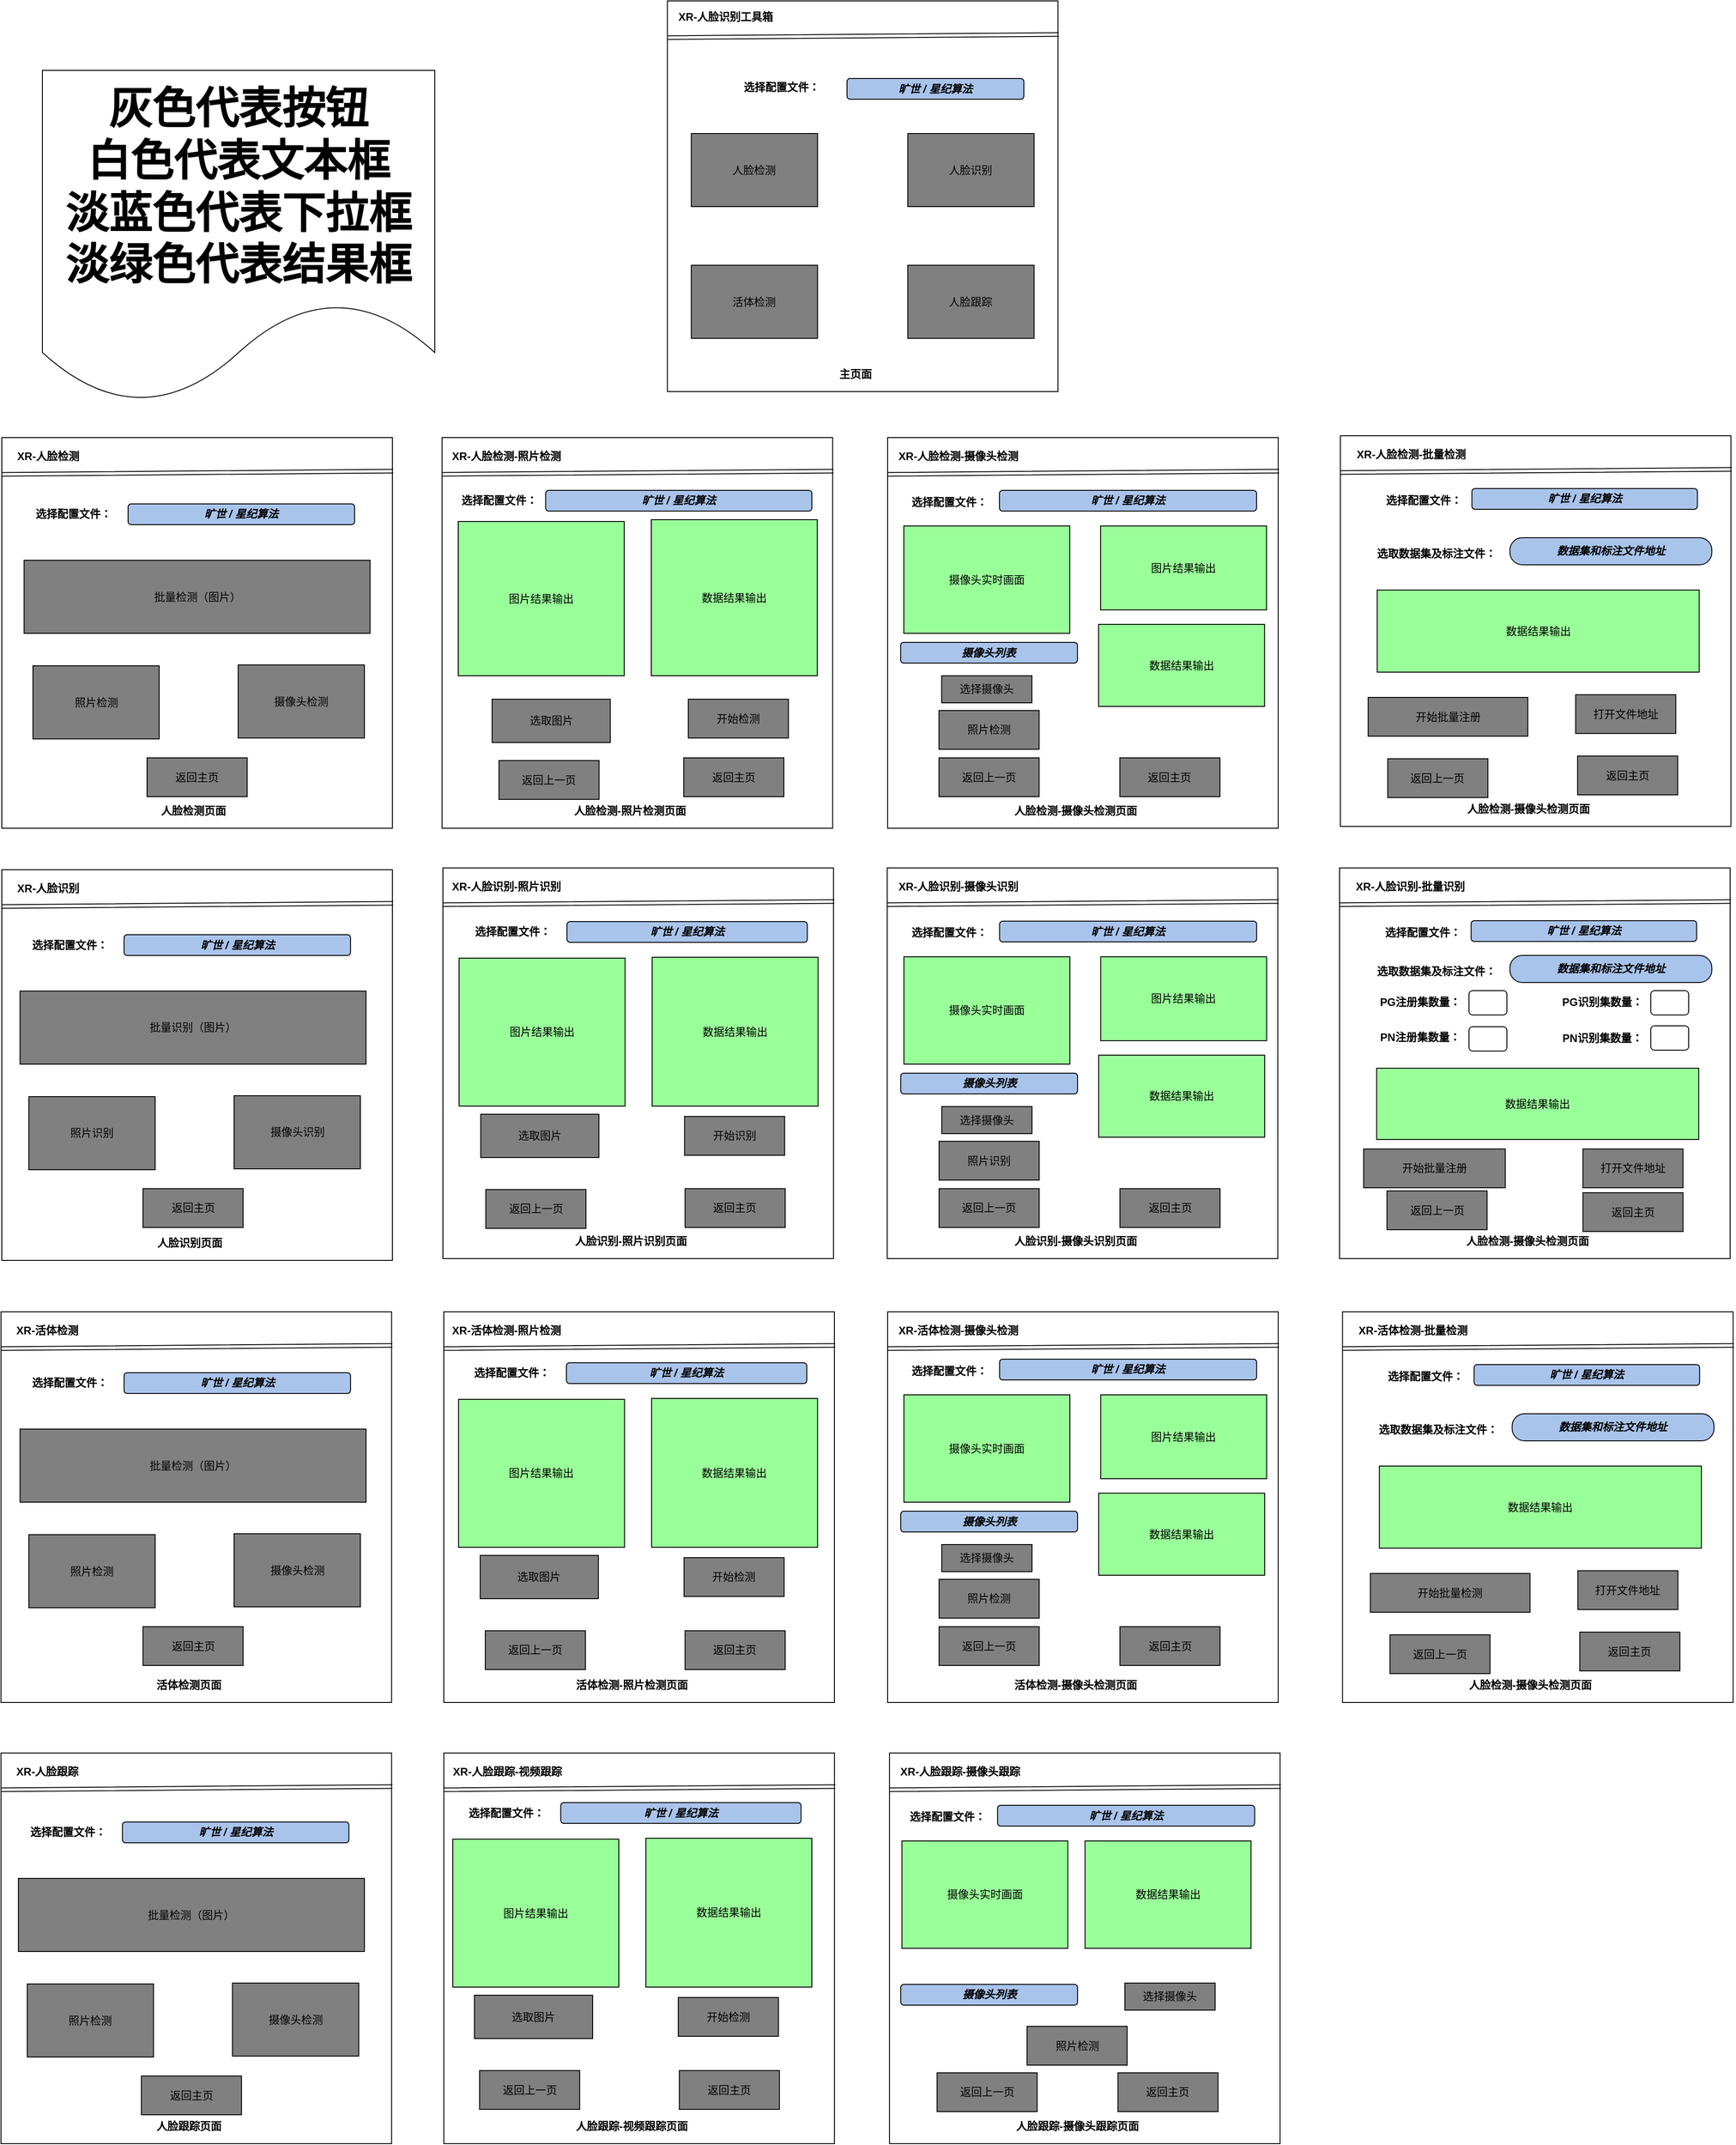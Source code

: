 <mxfile version="20.2.7" type="github">
  <diagram id="C5RBs43oDa-KdzZeNtuy" name="Page-1">
    <mxGraphModel dx="1890" dy="-941" grid="0" gridSize="10" guides="1" tooltips="1" connect="1" arrows="1" fold="1" page="1" pageScale="1" pageWidth="1169" pageHeight="1654" math="0" shadow="0">
      <root>
        <mxCell id="WIyWlLk6GJQsqaUBKTNV-0" />
        <mxCell id="WIyWlLk6GJQsqaUBKTNV-1" parent="WIyWlLk6GJQsqaUBKTNV-0" />
        <mxCell id="2s0qxEssO6G0uXbcbGAq-0" value="" style="whiteSpace=wrap;html=1;aspect=fixed;" parent="WIyWlLk6GJQsqaUBKTNV-1" vertex="1">
          <mxGeometry x="964.84" y="1701" width="433" height="433" as="geometry" />
        </mxCell>
        <mxCell id="2s0qxEssO6G0uXbcbGAq-1" value="&lt;b&gt;XR-人脸识别工具箱&lt;/b&gt;" style="text;html=1;align=center;verticalAlign=middle;resizable=0;points=[];autosize=1;strokeColor=none;fillColor=none;" parent="WIyWlLk6GJQsqaUBKTNV-1" vertex="1">
          <mxGeometry x="967.84" y="1706" width="123" height="26" as="geometry" />
        </mxCell>
        <mxCell id="2s0qxEssO6G0uXbcbGAq-2" value="人脸检测" style="rounded=0;whiteSpace=wrap;html=1;fillColor=#808080;" parent="WIyWlLk6GJQsqaUBKTNV-1" vertex="1">
          <mxGeometry x="991.34" y="1848" width="140" height="81" as="geometry" />
        </mxCell>
        <mxCell id="2s0qxEssO6G0uXbcbGAq-5" value="人脸识别" style="rounded=0;whiteSpace=wrap;html=1;fillColor=#808080;" parent="WIyWlLk6GJQsqaUBKTNV-1" vertex="1">
          <mxGeometry x="1231.34" y="1848" width="140" height="81" as="geometry" />
        </mxCell>
        <mxCell id="2s0qxEssO6G0uXbcbGAq-6" value="活体检测" style="rounded=0;whiteSpace=wrap;html=1;fillColor=#808080;" parent="WIyWlLk6GJQsqaUBKTNV-1" vertex="1">
          <mxGeometry x="991.34" y="1994" width="140" height="81" as="geometry" />
        </mxCell>
        <mxCell id="2s0qxEssO6G0uXbcbGAq-7" value="人脸跟踪" style="rounded=0;whiteSpace=wrap;html=1;fillColor=#808080;" parent="WIyWlLk6GJQsqaUBKTNV-1" vertex="1">
          <mxGeometry x="1231.34" y="1994" width="140" height="81" as="geometry" />
        </mxCell>
        <mxCell id="2s0qxEssO6G0uXbcbGAq-9" value="" style="shape=link;html=1;rounded=0;exitX=0.001;exitY=0.094;exitDx=0;exitDy=0;exitPerimeter=0;entryX=1.002;entryY=0.086;entryDx=0;entryDy=0;entryPerimeter=0;" parent="WIyWlLk6GJQsqaUBKTNV-1" source="2s0qxEssO6G0uXbcbGAq-0" target="2s0qxEssO6G0uXbcbGAq-0" edge="1">
          <mxGeometry width="100" relative="1" as="geometry">
            <mxPoint x="1035.84" y="1742" as="sourcePoint" />
            <mxPoint x="1135.84" y="1742" as="targetPoint" />
          </mxGeometry>
        </mxCell>
        <mxCell id="2s0qxEssO6G0uXbcbGAq-10" value="&lt;b&gt;主页面&lt;/b&gt;" style="text;html=1;align=center;verticalAlign=middle;resizable=0;points=[];autosize=1;strokeColor=none;fillColor=none;" parent="WIyWlLk6GJQsqaUBKTNV-1" vertex="1">
          <mxGeometry x="1145.84" y="2102" width="54" height="26" as="geometry" />
        </mxCell>
        <mxCell id="2s0qxEssO6G0uXbcbGAq-11" value="" style="whiteSpace=wrap;html=1;aspect=fixed;" parent="WIyWlLk6GJQsqaUBKTNV-1" vertex="1">
          <mxGeometry x="227.0" y="2185" width="433" height="433" as="geometry" />
        </mxCell>
        <mxCell id="2s0qxEssO6G0uXbcbGAq-12" value="&lt;b&gt;XR-人脸检测&lt;/b&gt;" style="text;html=1;align=center;verticalAlign=middle;resizable=0;points=[];autosize=1;strokeColor=none;fillColor=none;" parent="WIyWlLk6GJQsqaUBKTNV-1" vertex="1">
          <mxGeometry x="234.0" y="2193" width="87" height="26" as="geometry" />
        </mxCell>
        <mxCell id="2s0qxEssO6G0uXbcbGAq-14" value="批量检测（图片）" style="rounded=0;whiteSpace=wrap;html=1;shadow=0;fillColor=#808080;" parent="WIyWlLk6GJQsqaUBKTNV-1" vertex="1">
          <mxGeometry x="251.7" y="2321" width="383.59" height="81" as="geometry" />
        </mxCell>
        <mxCell id="2s0qxEssO6G0uXbcbGAq-15" value="照片检测" style="rounded=0;whiteSpace=wrap;html=1;fillColor=#808080;" parent="WIyWlLk6GJQsqaUBKTNV-1" vertex="1">
          <mxGeometry x="261.5" y="2438" width="140" height="81" as="geometry" />
        </mxCell>
        <mxCell id="2s0qxEssO6G0uXbcbGAq-16" value="摄像头检测" style="rounded=0;whiteSpace=wrap;html=1;fillColor=#808080;" parent="WIyWlLk6GJQsqaUBKTNV-1" vertex="1">
          <mxGeometry x="489" y="2437" width="140" height="81" as="geometry" />
        </mxCell>
        <mxCell id="2s0qxEssO6G0uXbcbGAq-17" value="" style="shape=link;html=1;rounded=0;exitX=0.001;exitY=0.094;exitDx=0;exitDy=0;exitPerimeter=0;entryX=1.002;entryY=0.086;entryDx=0;entryDy=0;entryPerimeter=0;" parent="WIyWlLk6GJQsqaUBKTNV-1" source="2s0qxEssO6G0uXbcbGAq-11" target="2s0qxEssO6G0uXbcbGAq-11" edge="1">
          <mxGeometry width="100" relative="1" as="geometry">
            <mxPoint x="298" y="2226" as="sourcePoint" />
            <mxPoint x="398" y="2226" as="targetPoint" />
          </mxGeometry>
        </mxCell>
        <mxCell id="2s0qxEssO6G0uXbcbGAq-18" value="&lt;b&gt;人脸检测页面&lt;/b&gt;" style="text;html=1;align=center;verticalAlign=middle;resizable=0;points=[];autosize=1;strokeColor=none;fillColor=none;" parent="WIyWlLk6GJQsqaUBKTNV-1" vertex="1">
          <mxGeometry x="394" y="2586" width="90" height="26" as="geometry" />
        </mxCell>
        <mxCell id="2s0qxEssO6G0uXbcbGAq-20" value="" style="whiteSpace=wrap;html=1;aspect=fixed;" parent="WIyWlLk6GJQsqaUBKTNV-1" vertex="1">
          <mxGeometry x="715.07" y="2185" width="433" height="433" as="geometry" />
        </mxCell>
        <mxCell id="2s0qxEssO6G0uXbcbGAq-21" value="&lt;b&gt;XR-人脸检测-照片检测&lt;/b&gt;" style="text;html=1;align=center;verticalAlign=middle;resizable=0;points=[];autosize=1;strokeColor=none;fillColor=none;" parent="WIyWlLk6GJQsqaUBKTNV-1" vertex="1">
          <mxGeometry x="716" y="2193" width="139" height="26" as="geometry" />
        </mxCell>
        <mxCell id="2s0qxEssO6G0uXbcbGAq-22" value="选取图片" style="rounded=0;whiteSpace=wrap;html=1;fillColor=#808080;" parent="WIyWlLk6GJQsqaUBKTNV-1" vertex="1">
          <mxGeometry x="770.54" y="2475" width="131" height="48" as="geometry" />
        </mxCell>
        <mxCell id="2s0qxEssO6G0uXbcbGAq-24" value="开始检测" style="rounded=0;whiteSpace=wrap;html=1;fillColor=#808080;" parent="WIyWlLk6GJQsqaUBKTNV-1" vertex="1">
          <mxGeometry x="988.07" y="2475" width="111" height="43" as="geometry" />
        </mxCell>
        <mxCell id="2s0qxEssO6G0uXbcbGAq-26" value="" style="shape=link;html=1;rounded=0;exitX=0.001;exitY=0.094;exitDx=0;exitDy=0;exitPerimeter=0;entryX=1.002;entryY=0.086;entryDx=0;entryDy=0;entryPerimeter=0;" parent="WIyWlLk6GJQsqaUBKTNV-1" source="2s0qxEssO6G0uXbcbGAq-20" target="2s0qxEssO6G0uXbcbGAq-20" edge="1">
          <mxGeometry width="100" relative="1" as="geometry">
            <mxPoint x="786.07" y="2226" as="sourcePoint" />
            <mxPoint x="886.07" y="2226" as="targetPoint" />
          </mxGeometry>
        </mxCell>
        <mxCell id="2s0qxEssO6G0uXbcbGAq-27" value="&lt;b&gt;人脸检测-照片检测页面&lt;/b&gt;" style="text;html=1;align=center;verticalAlign=middle;resizable=0;points=[];autosize=1;strokeColor=none;fillColor=none;" parent="WIyWlLk6GJQsqaUBKTNV-1" vertex="1">
          <mxGeometry x="852.07" y="2586" width="142" height="26" as="geometry" />
        </mxCell>
        <mxCell id="2s0qxEssO6G0uXbcbGAq-28" value="图片结果输出" style="rounded=0;whiteSpace=wrap;html=1;fillColor=#99FF99;" parent="WIyWlLk6GJQsqaUBKTNV-1" vertex="1">
          <mxGeometry x="733" y="2278" width="184" height="171" as="geometry" />
        </mxCell>
        <mxCell id="2s0qxEssO6G0uXbcbGAq-29" value="数据结果输出" style="rounded=0;whiteSpace=wrap;html=1;fillColor=#99FF99;" parent="WIyWlLk6GJQsqaUBKTNV-1" vertex="1">
          <mxGeometry x="947.0" y="2276" width="184" height="173" as="geometry" />
        </mxCell>
        <mxCell id="2s0qxEssO6G0uXbcbGAq-30" value="" style="whiteSpace=wrap;html=1;aspect=fixed;" parent="WIyWlLk6GJQsqaUBKTNV-1" vertex="1">
          <mxGeometry x="1209" y="2185" width="433" height="433" as="geometry" />
        </mxCell>
        <mxCell id="2s0qxEssO6G0uXbcbGAq-31" value="&lt;b&gt;XR-人脸检测-摄像头检测&lt;/b&gt;" style="text;html=1;align=center;verticalAlign=middle;resizable=0;points=[];autosize=1;strokeColor=none;fillColor=none;" parent="WIyWlLk6GJQsqaUBKTNV-1" vertex="1">
          <mxGeometry x="1211.5" y="2193" width="151" height="26" as="geometry" />
        </mxCell>
        <mxCell id="2s0qxEssO6G0uXbcbGAq-32" value="选择摄像头" style="rounded=0;whiteSpace=wrap;html=1;fillColor=#808080;" parent="WIyWlLk6GJQsqaUBKTNV-1" vertex="1">
          <mxGeometry x="1268.89" y="2449" width="100.07" height="30" as="geometry" />
        </mxCell>
        <mxCell id="2s0qxEssO6G0uXbcbGAq-33" value="照片检测" style="rounded=0;whiteSpace=wrap;html=1;fillColor=#808080;" parent="WIyWlLk6GJQsqaUBKTNV-1" vertex="1">
          <mxGeometry x="1265.93" y="2487.5" width="111" height="43" as="geometry" />
        </mxCell>
        <mxCell id="2s0qxEssO6G0uXbcbGAq-34" value="" style="shape=link;html=1;rounded=0;exitX=0.001;exitY=0.094;exitDx=0;exitDy=0;exitPerimeter=0;entryX=1.002;entryY=0.086;entryDx=0;entryDy=0;entryPerimeter=0;" parent="WIyWlLk6GJQsqaUBKTNV-1" source="2s0qxEssO6G0uXbcbGAq-30" target="2s0qxEssO6G0uXbcbGAq-30" edge="1">
          <mxGeometry width="100" relative="1" as="geometry">
            <mxPoint x="1280" y="2226" as="sourcePoint" />
            <mxPoint x="1380" y="2226" as="targetPoint" />
          </mxGeometry>
        </mxCell>
        <mxCell id="2s0qxEssO6G0uXbcbGAq-35" value="&lt;b&gt;人脸检测-摄像头检测页面&lt;/b&gt;" style="text;html=1;align=center;verticalAlign=middle;resizable=0;points=[];autosize=1;strokeColor=none;fillColor=none;" parent="WIyWlLk6GJQsqaUBKTNV-1" vertex="1">
          <mxGeometry x="1340" y="2586" width="154" height="26" as="geometry" />
        </mxCell>
        <mxCell id="2s0qxEssO6G0uXbcbGAq-36" value="摄像头实时画面" style="rounded=0;whiteSpace=wrap;html=1;fillColor=#99FF99;" parent="WIyWlLk6GJQsqaUBKTNV-1" vertex="1">
          <mxGeometry x="1226.93" y="2283" width="184" height="119" as="geometry" />
        </mxCell>
        <mxCell id="2s0qxEssO6G0uXbcbGAq-37" value="数据结果输出" style="rounded=0;whiteSpace=wrap;html=1;fillColor=#99FF99;" parent="WIyWlLk6GJQsqaUBKTNV-1" vertex="1">
          <mxGeometry x="1442.86" y="2392" width="184" height="91" as="geometry" />
        </mxCell>
        <mxCell id="2s0qxEssO6G0uXbcbGAq-38" value="图片结果输出" style="rounded=0;whiteSpace=wrap;html=1;fillColor=#99FF99;" parent="WIyWlLk6GJQsqaUBKTNV-1" vertex="1">
          <mxGeometry x="1445.09" y="2283" width="184" height="93" as="geometry" />
        </mxCell>
        <mxCell id="2s0qxEssO6G0uXbcbGAq-39" value="" style="whiteSpace=wrap;html=1;aspect=fixed;" parent="WIyWlLk6GJQsqaUBKTNV-1" vertex="1">
          <mxGeometry x="227" y="2664" width="433" height="433" as="geometry" />
        </mxCell>
        <mxCell id="2s0qxEssO6G0uXbcbGAq-40" value="&lt;b&gt;XR-人脸识别&lt;/b&gt;" style="text;html=1;align=center;verticalAlign=middle;resizable=0;points=[];autosize=1;strokeColor=none;fillColor=none;" parent="WIyWlLk6GJQsqaUBKTNV-1" vertex="1">
          <mxGeometry x="234" y="2672" width="87" height="26" as="geometry" />
        </mxCell>
        <mxCell id="2s0qxEssO6G0uXbcbGAq-45" value="" style="shape=link;html=1;rounded=0;exitX=0.001;exitY=0.094;exitDx=0;exitDy=0;exitPerimeter=0;entryX=1.002;entryY=0.086;entryDx=0;entryDy=0;entryPerimeter=0;" parent="WIyWlLk6GJQsqaUBKTNV-1" source="2s0qxEssO6G0uXbcbGAq-39" target="2s0qxEssO6G0uXbcbGAq-39" edge="1">
          <mxGeometry width="100" relative="1" as="geometry">
            <mxPoint x="298.0" y="2705" as="sourcePoint" />
            <mxPoint x="398.0" y="2705" as="targetPoint" />
          </mxGeometry>
        </mxCell>
        <mxCell id="2s0qxEssO6G0uXbcbGAq-46" value="&lt;b&gt;人脸识别页面&lt;/b&gt;" style="text;html=1;align=center;verticalAlign=middle;resizable=0;points=[];autosize=1;strokeColor=none;fillColor=none;" parent="WIyWlLk6GJQsqaUBKTNV-1" vertex="1">
          <mxGeometry x="390.0" y="3065" width="90" height="26" as="geometry" />
        </mxCell>
        <mxCell id="2s0qxEssO6G0uXbcbGAq-55" value="" style="whiteSpace=wrap;html=1;aspect=fixed;" parent="WIyWlLk6GJQsqaUBKTNV-1" vertex="1">
          <mxGeometry x="1208.57" y="2662" width="433" height="433" as="geometry" />
        </mxCell>
        <mxCell id="2s0qxEssO6G0uXbcbGAq-56" value="&lt;b&gt;XR-人脸识别-摄像头识别&lt;/b&gt;" style="text;html=1;align=center;verticalAlign=middle;resizable=0;points=[];autosize=1;strokeColor=none;fillColor=none;" parent="WIyWlLk6GJQsqaUBKTNV-1" vertex="1">
          <mxGeometry x="1211.07" y="2670" width="151" height="26" as="geometry" />
        </mxCell>
        <mxCell id="2s0qxEssO6G0uXbcbGAq-59" value="" style="shape=link;html=1;rounded=0;exitX=0.001;exitY=0.094;exitDx=0;exitDy=0;exitPerimeter=0;entryX=1.002;entryY=0.086;entryDx=0;entryDy=0;entryPerimeter=0;" parent="WIyWlLk6GJQsqaUBKTNV-1" source="2s0qxEssO6G0uXbcbGAq-55" target="2s0qxEssO6G0uXbcbGAq-55" edge="1">
          <mxGeometry width="100" relative="1" as="geometry">
            <mxPoint x="1279.57" y="2703" as="sourcePoint" />
            <mxPoint x="1379.57" y="2703" as="targetPoint" />
          </mxGeometry>
        </mxCell>
        <mxCell id="2s0qxEssO6G0uXbcbGAq-60" value="&lt;b&gt;人脸识别-摄像头识别页面&lt;/b&gt;" style="text;html=1;align=center;verticalAlign=middle;resizable=0;points=[];autosize=1;strokeColor=none;fillColor=none;" parent="WIyWlLk6GJQsqaUBKTNV-1" vertex="1">
          <mxGeometry x="1339.57" y="3063" width="154" height="26" as="geometry" />
        </mxCell>
        <mxCell id="2s0qxEssO6G0uXbcbGAq-82" value="" style="whiteSpace=wrap;html=1;aspect=fixed;" parent="WIyWlLk6GJQsqaUBKTNV-1" vertex="1">
          <mxGeometry x="716" y="2662" width="433" height="433" as="geometry" />
        </mxCell>
        <mxCell id="2s0qxEssO6G0uXbcbGAq-83" value="&lt;b&gt;XR-人脸识别-照片识别&lt;/b&gt;" style="text;html=1;align=center;verticalAlign=middle;resizable=0;points=[];autosize=1;strokeColor=none;fillColor=none;" parent="WIyWlLk6GJQsqaUBKTNV-1" vertex="1">
          <mxGeometry x="716.93" y="2670" width="139" height="26" as="geometry" />
        </mxCell>
        <mxCell id="2s0qxEssO6G0uXbcbGAq-84" value="选取图片" style="rounded=0;whiteSpace=wrap;html=1;fillColor=#808080;" parent="WIyWlLk6GJQsqaUBKTNV-1" vertex="1">
          <mxGeometry x="757.93" y="2935" width="131" height="48" as="geometry" />
        </mxCell>
        <mxCell id="2s0qxEssO6G0uXbcbGAq-85" value="开始识别" style="rounded=0;whiteSpace=wrap;html=1;fillColor=#808080;" parent="WIyWlLk6GJQsqaUBKTNV-1" vertex="1">
          <mxGeometry x="983.86" y="2937.5" width="111" height="43" as="geometry" />
        </mxCell>
        <mxCell id="2s0qxEssO6G0uXbcbGAq-86" value="" style="shape=link;html=1;rounded=0;exitX=0.001;exitY=0.094;exitDx=0;exitDy=0;exitPerimeter=0;entryX=1.002;entryY=0.086;entryDx=0;entryDy=0;entryPerimeter=0;" parent="WIyWlLk6GJQsqaUBKTNV-1" source="2s0qxEssO6G0uXbcbGAq-82" target="2s0qxEssO6G0uXbcbGAq-82" edge="1">
          <mxGeometry width="100" relative="1" as="geometry">
            <mxPoint x="787" y="2703" as="sourcePoint" />
            <mxPoint x="887" y="2703" as="targetPoint" />
          </mxGeometry>
        </mxCell>
        <mxCell id="2s0qxEssO6G0uXbcbGAq-87" value="&lt;b&gt;人脸识别-照片识别页面&lt;/b&gt;" style="text;html=1;align=center;verticalAlign=middle;resizable=0;points=[];autosize=1;strokeColor=none;fillColor=none;" parent="WIyWlLk6GJQsqaUBKTNV-1" vertex="1">
          <mxGeometry x="853" y="3063" width="142" height="26" as="geometry" />
        </mxCell>
        <mxCell id="2s0qxEssO6G0uXbcbGAq-88" value="图片结果输出" style="rounded=0;whiteSpace=wrap;html=1;fillColor=#99FF99;" parent="WIyWlLk6GJQsqaUBKTNV-1" vertex="1">
          <mxGeometry x="733.93" y="2762" width="184" height="164" as="geometry" />
        </mxCell>
        <mxCell id="2s0qxEssO6G0uXbcbGAq-89" value="数据结果输出" style="rounded=0;whiteSpace=wrap;html=1;fillColor=#99FF99;" parent="WIyWlLk6GJQsqaUBKTNV-1" vertex="1">
          <mxGeometry x="947.93" y="2761" width="184" height="165" as="geometry" />
        </mxCell>
        <mxCell id="2s0qxEssO6G0uXbcbGAq-101" value="返回主页" style="rounded=0;whiteSpace=wrap;html=1;fillColor=#808080;" parent="WIyWlLk6GJQsqaUBKTNV-1" vertex="1">
          <mxGeometry x="388" y="2540" width="111" height="43" as="geometry" />
        </mxCell>
        <mxCell id="2s0qxEssO6G0uXbcbGAq-102" value="返回主页" style="rounded=0;whiteSpace=wrap;html=1;fillColor=#808080;" parent="WIyWlLk6GJQsqaUBKTNV-1" vertex="1">
          <mxGeometry x="983.0" y="2540" width="111" height="43" as="geometry" />
        </mxCell>
        <mxCell id="2s0qxEssO6G0uXbcbGAq-103" value="返回上一页" style="rounded=0;whiteSpace=wrap;html=1;fillColor=#808080;" parent="WIyWlLk6GJQsqaUBKTNV-1" vertex="1">
          <mxGeometry x="778.14" y="2543" width="111" height="43" as="geometry" />
        </mxCell>
        <mxCell id="2s0qxEssO6G0uXbcbGAq-104" value="返回主页" style="rounded=0;whiteSpace=wrap;html=1;fillColor=#808080;" parent="WIyWlLk6GJQsqaUBKTNV-1" vertex="1">
          <mxGeometry x="1466.43" y="2540" width="111" height="43" as="geometry" />
        </mxCell>
        <mxCell id="2s0qxEssO6G0uXbcbGAq-105" value="返回上一页" style="rounded=0;whiteSpace=wrap;html=1;fillColor=#808080;" parent="WIyWlLk6GJQsqaUBKTNV-1" vertex="1">
          <mxGeometry x="1265.93" y="2540" width="111" height="43" as="geometry" />
        </mxCell>
        <mxCell id="2s0qxEssO6G0uXbcbGAq-109" value="返回主页" style="rounded=0;whiteSpace=wrap;html=1;fillColor=#808080;" parent="WIyWlLk6GJQsqaUBKTNV-1" vertex="1">
          <mxGeometry x="984.43" y="3017.5" width="111" height="43" as="geometry" />
        </mxCell>
        <mxCell id="2s0qxEssO6G0uXbcbGAq-110" value="返回上一页" style="rounded=0;whiteSpace=wrap;html=1;fillColor=#808080;" parent="WIyWlLk6GJQsqaUBKTNV-1" vertex="1">
          <mxGeometry x="763.57" y="3018.5" width="111" height="43" as="geometry" />
        </mxCell>
        <mxCell id="2s0qxEssO6G0uXbcbGAq-113" value="" style="whiteSpace=wrap;html=1;aspect=fixed;" parent="WIyWlLk6GJQsqaUBKTNV-1" vertex="1">
          <mxGeometry x="226.13" y="3154" width="433" height="433" as="geometry" />
        </mxCell>
        <mxCell id="2s0qxEssO6G0uXbcbGAq-114" value="&lt;b&gt;XR-活体检测&lt;/b&gt;" style="text;html=1;align=center;verticalAlign=middle;resizable=0;points=[];autosize=1;strokeColor=none;fillColor=none;" parent="WIyWlLk6GJQsqaUBKTNV-1" vertex="1">
          <mxGeometry x="233.13" y="3162" width="87" height="26" as="geometry" />
        </mxCell>
        <mxCell id="2s0qxEssO6G0uXbcbGAq-119" value="" style="shape=link;html=1;rounded=0;exitX=0.001;exitY=0.094;exitDx=0;exitDy=0;exitPerimeter=0;entryX=1.002;entryY=0.086;entryDx=0;entryDy=0;entryPerimeter=0;" parent="WIyWlLk6GJQsqaUBKTNV-1" source="2s0qxEssO6G0uXbcbGAq-113" target="2s0qxEssO6G0uXbcbGAq-113" edge="1">
          <mxGeometry width="100" relative="1" as="geometry">
            <mxPoint x="297.13" y="3195" as="sourcePoint" />
            <mxPoint x="397.13" y="3195" as="targetPoint" />
          </mxGeometry>
        </mxCell>
        <mxCell id="2s0qxEssO6G0uXbcbGAq-120" value="&lt;b&gt;活体检测页面&lt;/b&gt;" style="text;html=1;align=center;verticalAlign=middle;resizable=0;points=[];autosize=1;strokeColor=none;fillColor=none;" parent="WIyWlLk6GJQsqaUBKTNV-1" vertex="1">
          <mxGeometry x="389.13" y="3555" width="90" height="26" as="geometry" />
        </mxCell>
        <mxCell id="2s0qxEssO6G0uXbcbGAq-126" value="" style="whiteSpace=wrap;html=1;aspect=fixed;" parent="WIyWlLk6GJQsqaUBKTNV-1" vertex="1">
          <mxGeometry x="1209" y="3154" width="433" height="433" as="geometry" />
        </mxCell>
        <mxCell id="2s0qxEssO6G0uXbcbGAq-127" value="&lt;b&gt;XR-活体检测-摄像头检测&lt;/b&gt;" style="text;html=1;align=center;verticalAlign=middle;resizable=0;points=[];autosize=1;strokeColor=none;fillColor=none;" parent="WIyWlLk6GJQsqaUBKTNV-1" vertex="1">
          <mxGeometry x="1211.5" y="3162" width="151" height="26" as="geometry" />
        </mxCell>
        <mxCell id="2s0qxEssO6G0uXbcbGAq-130" value="" style="shape=link;html=1;rounded=0;exitX=0.001;exitY=0.094;exitDx=0;exitDy=0;exitPerimeter=0;entryX=1.002;entryY=0.086;entryDx=0;entryDy=0;entryPerimeter=0;" parent="WIyWlLk6GJQsqaUBKTNV-1" source="2s0qxEssO6G0uXbcbGAq-126" target="2s0qxEssO6G0uXbcbGAq-126" edge="1">
          <mxGeometry width="100" relative="1" as="geometry">
            <mxPoint x="1280" y="3195" as="sourcePoint" />
            <mxPoint x="1380" y="3195" as="targetPoint" />
          </mxGeometry>
        </mxCell>
        <mxCell id="2s0qxEssO6G0uXbcbGAq-131" value="&lt;b&gt;活体检测-摄像头检测页面&lt;/b&gt;" style="text;html=1;align=center;verticalAlign=middle;resizable=0;points=[];autosize=1;strokeColor=none;fillColor=none;" parent="WIyWlLk6GJQsqaUBKTNV-1" vertex="1">
          <mxGeometry x="1340" y="3555" width="154" height="26" as="geometry" />
        </mxCell>
        <mxCell id="2s0qxEssO6G0uXbcbGAq-135" value="" style="whiteSpace=wrap;html=1;aspect=fixed;" parent="WIyWlLk6GJQsqaUBKTNV-1" vertex="1">
          <mxGeometry x="717" y="3154" width="433" height="433" as="geometry" />
        </mxCell>
        <mxCell id="2s0qxEssO6G0uXbcbGAq-136" value="&lt;b&gt;XR-活体检测-照片检测&lt;/b&gt;" style="text;html=1;align=center;verticalAlign=middle;resizable=0;points=[];autosize=1;strokeColor=none;fillColor=none;" parent="WIyWlLk6GJQsqaUBKTNV-1" vertex="1">
          <mxGeometry x="716.93" y="3162" width="139" height="26" as="geometry" />
        </mxCell>
        <mxCell id="2s0qxEssO6G0uXbcbGAq-139" value="" style="shape=link;html=1;rounded=0;exitX=0.001;exitY=0.094;exitDx=0;exitDy=0;exitPerimeter=0;entryX=1.002;entryY=0.086;entryDx=0;entryDy=0;entryPerimeter=0;" parent="WIyWlLk6GJQsqaUBKTNV-1" source="2s0qxEssO6G0uXbcbGAq-135" target="2s0qxEssO6G0uXbcbGAq-135" edge="1">
          <mxGeometry width="100" relative="1" as="geometry">
            <mxPoint x="788.0" y="3195" as="sourcePoint" />
            <mxPoint x="888.0" y="3195" as="targetPoint" />
          </mxGeometry>
        </mxCell>
        <mxCell id="2s0qxEssO6G0uXbcbGAq-140" value="&lt;b&gt;活体检测-照片检测页面&lt;/b&gt;" style="text;html=1;align=center;verticalAlign=middle;resizable=0;points=[];autosize=1;strokeColor=none;fillColor=none;" parent="WIyWlLk6GJQsqaUBKTNV-1" vertex="1">
          <mxGeometry x="854.0" y="3555" width="142" height="26" as="geometry" />
        </mxCell>
        <mxCell id="2s0qxEssO6G0uXbcbGAq-160" value="" style="whiteSpace=wrap;html=1;aspect=fixed;" parent="WIyWlLk6GJQsqaUBKTNV-1" vertex="1">
          <mxGeometry x="226.13" y="3643" width="433" height="433" as="geometry" />
        </mxCell>
        <mxCell id="2s0qxEssO6G0uXbcbGAq-161" value="&lt;b&gt;XR-人脸跟踪&lt;/b&gt;" style="text;html=1;align=center;verticalAlign=middle;resizable=0;points=[];autosize=1;strokeColor=none;fillColor=none;" parent="WIyWlLk6GJQsqaUBKTNV-1" vertex="1">
          <mxGeometry x="233.13" y="3651" width="87" height="26" as="geometry" />
        </mxCell>
        <mxCell id="2s0qxEssO6G0uXbcbGAq-166" value="" style="shape=link;html=1;rounded=0;exitX=0.001;exitY=0.094;exitDx=0;exitDy=0;exitPerimeter=0;entryX=1.002;entryY=0.086;entryDx=0;entryDy=0;entryPerimeter=0;" parent="WIyWlLk6GJQsqaUBKTNV-1" source="2s0qxEssO6G0uXbcbGAq-160" target="2s0qxEssO6G0uXbcbGAq-160" edge="1">
          <mxGeometry width="100" relative="1" as="geometry">
            <mxPoint x="297.13" y="3684" as="sourcePoint" />
            <mxPoint x="397.13" y="3684" as="targetPoint" />
          </mxGeometry>
        </mxCell>
        <mxCell id="2s0qxEssO6G0uXbcbGAq-167" value="&lt;b&gt;人脸跟踪页面&lt;/b&gt;" style="text;html=1;align=center;verticalAlign=middle;resizable=0;points=[];autosize=1;strokeColor=none;fillColor=none;" parent="WIyWlLk6GJQsqaUBKTNV-1" vertex="1">
          <mxGeometry x="389.13" y="4044" width="90" height="26" as="geometry" />
        </mxCell>
        <mxCell id="2s0qxEssO6G0uXbcbGAq-168" value="" style="whiteSpace=wrap;html=1;aspect=fixed;" parent="WIyWlLk6GJQsqaUBKTNV-1" vertex="1">
          <mxGeometry x="1211.07" y="3643" width="433" height="433" as="geometry" />
        </mxCell>
        <mxCell id="2s0qxEssO6G0uXbcbGAq-169" value="&lt;b&gt;XR-人脸跟踪-摄像头跟踪&lt;/b&gt;" style="text;html=1;align=center;verticalAlign=middle;resizable=0;points=[];autosize=1;strokeColor=none;fillColor=none;" parent="WIyWlLk6GJQsqaUBKTNV-1" vertex="1">
          <mxGeometry x="1213.57" y="3651" width="151" height="26" as="geometry" />
        </mxCell>
        <mxCell id="2s0qxEssO6G0uXbcbGAq-172" value="" style="shape=link;html=1;rounded=0;exitX=0.001;exitY=0.094;exitDx=0;exitDy=0;exitPerimeter=0;entryX=1.002;entryY=0.086;entryDx=0;entryDy=0;entryPerimeter=0;" parent="WIyWlLk6GJQsqaUBKTNV-1" source="2s0qxEssO6G0uXbcbGAq-168" target="2s0qxEssO6G0uXbcbGAq-168" edge="1">
          <mxGeometry width="100" relative="1" as="geometry">
            <mxPoint x="1282.07" y="3684" as="sourcePoint" />
            <mxPoint x="1382.07" y="3684" as="targetPoint" />
          </mxGeometry>
        </mxCell>
        <mxCell id="2s0qxEssO6G0uXbcbGAq-173" value="&lt;b&gt;人脸跟踪-摄像头跟踪页面&lt;/b&gt;" style="text;html=1;align=center;verticalAlign=middle;resizable=0;points=[];autosize=1;strokeColor=none;fillColor=none;" parent="WIyWlLk6GJQsqaUBKTNV-1" vertex="1">
          <mxGeometry x="1342.07" y="4044" width="154" height="26" as="geometry" />
        </mxCell>
        <mxCell id="2s0qxEssO6G0uXbcbGAq-177" value="" style="whiteSpace=wrap;html=1;aspect=fixed;" parent="WIyWlLk6GJQsqaUBKTNV-1" vertex="1">
          <mxGeometry x="717.07" y="3643" width="433" height="433" as="geometry" />
        </mxCell>
        <mxCell id="2s0qxEssO6G0uXbcbGAq-178" value="&lt;b&gt;XR-人脸跟踪-视频跟踪&lt;/b&gt;" style="text;html=1;align=center;verticalAlign=middle;resizable=0;points=[];autosize=1;strokeColor=none;fillColor=none;" parent="WIyWlLk6GJQsqaUBKTNV-1" vertex="1">
          <mxGeometry x="717" y="3651" width="139" height="26" as="geometry" />
        </mxCell>
        <mxCell id="2s0qxEssO6G0uXbcbGAq-181" value="" style="shape=link;html=1;rounded=0;exitX=0.001;exitY=0.094;exitDx=0;exitDy=0;exitPerimeter=0;entryX=1.002;entryY=0.086;entryDx=0;entryDy=0;entryPerimeter=0;" parent="WIyWlLk6GJQsqaUBKTNV-1" source="2s0qxEssO6G0uXbcbGAq-177" target="2s0qxEssO6G0uXbcbGAq-177" edge="1">
          <mxGeometry width="100" relative="1" as="geometry">
            <mxPoint x="788.07" y="3684" as="sourcePoint" />
            <mxPoint x="888.07" y="3684" as="targetPoint" />
          </mxGeometry>
        </mxCell>
        <mxCell id="2s0qxEssO6G0uXbcbGAq-182" value="&lt;b&gt;人脸跟踪-视频跟踪页面&lt;/b&gt;" style="text;html=1;align=center;verticalAlign=middle;resizable=0;points=[];autosize=1;strokeColor=none;fillColor=none;" parent="WIyWlLk6GJQsqaUBKTNV-1" vertex="1">
          <mxGeometry x="854.07" y="4044" width="142" height="26" as="geometry" />
        </mxCell>
        <mxCell id="99VE7l3lXHtII9_AHD7N-0" value="&lt;b&gt;&lt;i&gt;旷世 / 星纪算法&lt;/i&gt;&lt;/b&gt;" style="rounded=1;whiteSpace=wrap;html=1;fillColor=#A9C4EB;" vertex="1" parent="WIyWlLk6GJQsqaUBKTNV-1">
          <mxGeometry x="1164" y="1787" width="196" height="23" as="geometry" />
        </mxCell>
        <mxCell id="99VE7l3lXHtII9_AHD7N-1" value="&lt;b&gt;选择配置文件：&lt;/b&gt;" style="text;html=1;align=center;verticalAlign=middle;resizable=0;points=[];autosize=1;strokeColor=none;fillColor=none;" vertex="1" parent="WIyWlLk6GJQsqaUBKTNV-1">
          <mxGeometry x="1040" y="1784" width="102" height="26" as="geometry" />
        </mxCell>
        <mxCell id="99VE7l3lXHtII9_AHD7N-2" value="&lt;b&gt;&lt;i&gt;旷世 / 星纪算法&lt;/i&gt;&lt;/b&gt;" style="rounded=1;whiteSpace=wrap;html=1;fillColor=#A9C4EB;" vertex="1" parent="WIyWlLk6GJQsqaUBKTNV-1">
          <mxGeometry x="367" y="2258.5" width="251.09" height="23" as="geometry" />
        </mxCell>
        <mxCell id="99VE7l3lXHtII9_AHD7N-3" value="&lt;b&gt;选择配置文件：&lt;/b&gt;" style="text;html=1;align=center;verticalAlign=middle;resizable=0;points=[];autosize=1;strokeColor=none;fillColor=none;" vertex="1" parent="WIyWlLk6GJQsqaUBKTNV-1">
          <mxGeometry x="255.0" y="2257" width="102" height="26" as="geometry" />
        </mxCell>
        <mxCell id="99VE7l3lXHtII9_AHD7N-4" value="&lt;b&gt;&lt;i&gt;旷世 / 星纪算法&lt;/i&gt;&lt;/b&gt;" style="rounded=1;whiteSpace=wrap;html=1;fillColor=#A9C4EB;" vertex="1" parent="WIyWlLk6GJQsqaUBKTNV-1">
          <mxGeometry x="829.91" y="2243.5" width="295.09" height="23" as="geometry" />
        </mxCell>
        <mxCell id="99VE7l3lXHtII9_AHD7N-5" value="&lt;b&gt;选择配置文件：&lt;/b&gt;" style="text;html=1;align=center;verticalAlign=middle;resizable=0;points=[];autosize=1;strokeColor=none;fillColor=none;" vertex="1" parent="WIyWlLk6GJQsqaUBKTNV-1">
          <mxGeometry x="727.0" y="2242" width="102" height="26" as="geometry" />
        </mxCell>
        <mxCell id="99VE7l3lXHtII9_AHD7N-6" value="&lt;b&gt;&lt;i&gt;旷世 / 星纪算法&lt;/i&gt;&lt;/b&gt;" style="rounded=1;whiteSpace=wrap;html=1;fillColor=#A9C4EB;" vertex="1" parent="WIyWlLk6GJQsqaUBKTNV-1">
          <mxGeometry x="1333" y="2243.5" width="285" height="23" as="geometry" />
        </mxCell>
        <mxCell id="99VE7l3lXHtII9_AHD7N-7" value="&lt;b&gt;选择配置文件：&lt;/b&gt;" style="text;html=1;align=center;verticalAlign=middle;resizable=0;points=[];autosize=1;strokeColor=none;fillColor=none;" vertex="1" parent="WIyWlLk6GJQsqaUBKTNV-1">
          <mxGeometry x="1226.07" y="2243.5" width="102" height="26" as="geometry" />
        </mxCell>
        <mxCell id="99VE7l3lXHtII9_AHD7N-25" value="" style="whiteSpace=wrap;html=1;aspect=fixed;" vertex="1" parent="WIyWlLk6GJQsqaUBKTNV-1">
          <mxGeometry x="1710.87" y="2183" width="433" height="433" as="geometry" />
        </mxCell>
        <mxCell id="99VE7l3lXHtII9_AHD7N-26" value="&lt;b&gt;XR-人脸检测-批量检测&lt;/b&gt;" style="text;html=1;align=center;verticalAlign=middle;resizable=0;points=[];autosize=1;strokeColor=none;fillColor=none;" vertex="1" parent="WIyWlLk6GJQsqaUBKTNV-1">
          <mxGeometry x="1719.37" y="2191" width="139" height="26" as="geometry" />
        </mxCell>
        <mxCell id="99VE7l3lXHtII9_AHD7N-28" value="开始批量注册" style="rounded=0;whiteSpace=wrap;html=1;fillColor=#808080;" vertex="1" parent="WIyWlLk6GJQsqaUBKTNV-1">
          <mxGeometry x="1741.73" y="2473" width="177" height="43" as="geometry" />
        </mxCell>
        <mxCell id="99VE7l3lXHtII9_AHD7N-29" value="" style="shape=link;html=1;rounded=0;exitX=0.001;exitY=0.094;exitDx=0;exitDy=0;exitPerimeter=0;entryX=1.002;entryY=0.086;entryDx=0;entryDy=0;entryPerimeter=0;" edge="1" parent="WIyWlLk6GJQsqaUBKTNV-1" source="99VE7l3lXHtII9_AHD7N-25" target="99VE7l3lXHtII9_AHD7N-25">
          <mxGeometry width="100" relative="1" as="geometry">
            <mxPoint x="1781.87" y="2224" as="sourcePoint" />
            <mxPoint x="1881.87" y="2224" as="targetPoint" />
          </mxGeometry>
        </mxCell>
        <mxCell id="99VE7l3lXHtII9_AHD7N-30" value="&lt;b&gt;人脸检测-摄像头检测页面&lt;/b&gt;" style="text;html=1;align=center;verticalAlign=middle;resizable=0;points=[];autosize=1;strokeColor=none;fillColor=none;" vertex="1" parent="WIyWlLk6GJQsqaUBKTNV-1">
          <mxGeometry x="1841.87" y="2584" width="154" height="26" as="geometry" />
        </mxCell>
        <mxCell id="99VE7l3lXHtII9_AHD7N-32" value="数据结果输出" style="rounded=0;whiteSpace=wrap;html=1;fillColor=#99FF99;" vertex="1" parent="WIyWlLk6GJQsqaUBKTNV-1">
          <mxGeometry x="1751.73" y="2354" width="357" height="91" as="geometry" />
        </mxCell>
        <mxCell id="99VE7l3lXHtII9_AHD7N-34" value="返回主页" style="rounded=0;whiteSpace=wrap;html=1;fillColor=#808080;" vertex="1" parent="WIyWlLk6GJQsqaUBKTNV-1">
          <mxGeometry x="1973.87" y="2538" width="111" height="43" as="geometry" />
        </mxCell>
        <mxCell id="99VE7l3lXHtII9_AHD7N-35" value="返回上一页" style="rounded=0;whiteSpace=wrap;html=1;fillColor=#808080;" vertex="1" parent="WIyWlLk6GJQsqaUBKTNV-1">
          <mxGeometry x="1763.44" y="2541" width="111" height="43" as="geometry" />
        </mxCell>
        <mxCell id="99VE7l3lXHtII9_AHD7N-36" value="&lt;b&gt;&lt;i&gt;旷世 / 星纪算法&lt;/i&gt;&lt;/b&gt;" style="rounded=1;whiteSpace=wrap;html=1;fillColor=#A9C4EB;" vertex="1" parent="WIyWlLk6GJQsqaUBKTNV-1">
          <mxGeometry x="1856.73" y="2241.5" width="250" height="23" as="geometry" />
        </mxCell>
        <mxCell id="99VE7l3lXHtII9_AHD7N-37" value="&lt;b&gt;选择配置文件：&lt;/b&gt;" style="text;html=1;align=center;verticalAlign=middle;resizable=0;points=[];autosize=1;strokeColor=none;fillColor=none;" vertex="1" parent="WIyWlLk6GJQsqaUBKTNV-1">
          <mxGeometry x="1751.87" y="2241.5" width="102" height="26" as="geometry" />
        </mxCell>
        <mxCell id="99VE7l3lXHtII9_AHD7N-40" value="&lt;b&gt;&lt;i&gt;数据集和标注文件地址&lt;/i&gt;&lt;/b&gt;" style="rounded=1;whiteSpace=wrap;html=1;arcSize=46;fillColor=#A9C4EB;" vertex="1" parent="WIyWlLk6GJQsqaUBKTNV-1">
          <mxGeometry x="1898.87" y="2296" width="223.86" height="30" as="geometry" />
        </mxCell>
        <mxCell id="99VE7l3lXHtII9_AHD7N-41" value="&lt;font style=&quot;font-size: 48px;&quot;&gt;&lt;b&gt;灰色代表按钮&lt;br&gt;白色代表文本框&lt;br&gt;淡蓝色代表下拉框&lt;br&gt;淡绿色代表结果框&lt;br&gt;&lt;/b&gt;&lt;/font&gt;" style="shape=document;whiteSpace=wrap;html=1;boundedLbl=1;shadow=0;fillColor=#FFFFFF;" vertex="1" parent="WIyWlLk6GJQsqaUBKTNV-1">
          <mxGeometry x="272" y="1778" width="435" height="368" as="geometry" />
        </mxCell>
        <mxCell id="99VE7l3lXHtII9_AHD7N-42" value="&lt;b&gt;&lt;i&gt;摄像头列表&lt;/i&gt;&lt;/b&gt;" style="rounded=1;whiteSpace=wrap;html=1;fillColor=#A9C4EB;" vertex="1" parent="WIyWlLk6GJQsqaUBKTNV-1">
          <mxGeometry x="1223.43" y="2412" width="196" height="23" as="geometry" />
        </mxCell>
        <mxCell id="99VE7l3lXHtII9_AHD7N-43" value="&lt;b style=&quot;font-size: 12px;&quot;&gt;选取数据集及标注文件：&lt;/b&gt;" style="text;html=1;align=center;verticalAlign=middle;resizable=0;points=[];autosize=1;strokeColor=none;fillColor=none;fontSize=48;" vertex="1" parent="WIyWlLk6GJQsqaUBKTNV-1">
          <mxGeometry x="1741.73" y="2266" width="150" height="70" as="geometry" />
        </mxCell>
        <mxCell id="99VE7l3lXHtII9_AHD7N-44" value="批量识别（图片）" style="rounded=0;whiteSpace=wrap;html=1;shadow=0;fillColor=#808080;" vertex="1" parent="WIyWlLk6GJQsqaUBKTNV-1">
          <mxGeometry x="247.2" y="2798.5" width="383.59" height="81" as="geometry" />
        </mxCell>
        <mxCell id="99VE7l3lXHtII9_AHD7N-45" value="照片识别" style="rounded=0;whiteSpace=wrap;html=1;fillColor=#808080;" vertex="1" parent="WIyWlLk6GJQsqaUBKTNV-1">
          <mxGeometry x="257" y="2915.5" width="140" height="81" as="geometry" />
        </mxCell>
        <mxCell id="99VE7l3lXHtII9_AHD7N-46" value="摄像头识别" style="rounded=0;whiteSpace=wrap;html=1;fillColor=#808080;" vertex="1" parent="WIyWlLk6GJQsqaUBKTNV-1">
          <mxGeometry x="484.5" y="2914.5" width="140" height="81" as="geometry" />
        </mxCell>
        <mxCell id="99VE7l3lXHtII9_AHD7N-47" value="返回主页" style="rounded=0;whiteSpace=wrap;html=1;fillColor=#808080;" vertex="1" parent="WIyWlLk6GJQsqaUBKTNV-1">
          <mxGeometry x="383.5" y="3017.5" width="111" height="43" as="geometry" />
        </mxCell>
        <mxCell id="99VE7l3lXHtII9_AHD7N-48" value="&lt;b&gt;&lt;i&gt;旷世 / 星纪算法&lt;/i&gt;&lt;/b&gt;" style="rounded=1;whiteSpace=wrap;html=1;fillColor=#A9C4EB;" vertex="1" parent="WIyWlLk6GJQsqaUBKTNV-1">
          <mxGeometry x="362.5" y="2736" width="251.09" height="23" as="geometry" />
        </mxCell>
        <mxCell id="99VE7l3lXHtII9_AHD7N-49" value="&lt;b&gt;选择配置文件：&lt;/b&gt;" style="text;html=1;align=center;verticalAlign=middle;resizable=0;points=[];autosize=1;strokeColor=none;fillColor=none;" vertex="1" parent="WIyWlLk6GJQsqaUBKTNV-1">
          <mxGeometry x="250.5" y="2734.5" width="102" height="26" as="geometry" />
        </mxCell>
        <mxCell id="99VE7l3lXHtII9_AHD7N-50" value="&lt;b&gt;&lt;i&gt;旷世 / 星纪算法&lt;/i&gt;&lt;/b&gt;" style="rounded=1;whiteSpace=wrap;html=1;fillColor=#A9C4EB;" vertex="1" parent="WIyWlLk6GJQsqaUBKTNV-1">
          <mxGeometry x="853.53" y="2721.5" width="266.47" height="23" as="geometry" />
        </mxCell>
        <mxCell id="99VE7l3lXHtII9_AHD7N-51" value="&lt;b&gt;选择配置文件：&lt;/b&gt;" style="text;html=1;align=center;verticalAlign=middle;resizable=0;points=[];autosize=1;strokeColor=none;fillColor=none;" vertex="1" parent="WIyWlLk6GJQsqaUBKTNV-1">
          <mxGeometry x="741.53" y="2720" width="102" height="26" as="geometry" />
        </mxCell>
        <mxCell id="99VE7l3lXHtII9_AHD7N-52" value="选择摄像头" style="rounded=0;whiteSpace=wrap;html=1;fillColor=#808080;" vertex="1" parent="WIyWlLk6GJQsqaUBKTNV-1">
          <mxGeometry x="1269.01" y="2926.5" width="100.07" height="30" as="geometry" />
        </mxCell>
        <mxCell id="99VE7l3lXHtII9_AHD7N-53" value="照片识别" style="rounded=0;whiteSpace=wrap;html=1;fillColor=#808080;" vertex="1" parent="WIyWlLk6GJQsqaUBKTNV-1">
          <mxGeometry x="1266.05" y="2965" width="111" height="43" as="geometry" />
        </mxCell>
        <mxCell id="99VE7l3lXHtII9_AHD7N-54" value="摄像头实时画面" style="rounded=0;whiteSpace=wrap;html=1;fillColor=#99FF99;" vertex="1" parent="WIyWlLk6GJQsqaUBKTNV-1">
          <mxGeometry x="1227.05" y="2760.5" width="184" height="119" as="geometry" />
        </mxCell>
        <mxCell id="99VE7l3lXHtII9_AHD7N-55" value="数据结果输出" style="rounded=0;whiteSpace=wrap;html=1;fillColor=#99FF99;" vertex="1" parent="WIyWlLk6GJQsqaUBKTNV-1">
          <mxGeometry x="1442.98" y="2869.5" width="184" height="91" as="geometry" />
        </mxCell>
        <mxCell id="99VE7l3lXHtII9_AHD7N-56" value="图片结果输出" style="rounded=0;whiteSpace=wrap;html=1;fillColor=#99FF99;" vertex="1" parent="WIyWlLk6GJQsqaUBKTNV-1">
          <mxGeometry x="1445.21" y="2760.5" width="184" height="93" as="geometry" />
        </mxCell>
        <mxCell id="99VE7l3lXHtII9_AHD7N-57" value="返回主页" style="rounded=0;whiteSpace=wrap;html=1;fillColor=#808080;" vertex="1" parent="WIyWlLk6GJQsqaUBKTNV-1">
          <mxGeometry x="1466.55" y="3017.5" width="111" height="43" as="geometry" />
        </mxCell>
        <mxCell id="99VE7l3lXHtII9_AHD7N-58" value="返回上一页" style="rounded=0;whiteSpace=wrap;html=1;fillColor=#808080;" vertex="1" parent="WIyWlLk6GJQsqaUBKTNV-1">
          <mxGeometry x="1266.05" y="3017.5" width="111" height="43" as="geometry" />
        </mxCell>
        <mxCell id="99VE7l3lXHtII9_AHD7N-59" value="&lt;b&gt;&lt;i&gt;旷世 / 星纪算法&lt;/i&gt;&lt;/b&gt;" style="rounded=1;whiteSpace=wrap;html=1;fillColor=#A9C4EB;" vertex="1" parent="WIyWlLk6GJQsqaUBKTNV-1">
          <mxGeometry x="1333.12" y="2721" width="285" height="23" as="geometry" />
        </mxCell>
        <mxCell id="99VE7l3lXHtII9_AHD7N-60" value="&lt;b&gt;选择配置文件：&lt;/b&gt;" style="text;html=1;align=center;verticalAlign=middle;resizable=0;points=[];autosize=1;strokeColor=none;fillColor=none;" vertex="1" parent="WIyWlLk6GJQsqaUBKTNV-1">
          <mxGeometry x="1226.19" y="2721" width="102" height="26" as="geometry" />
        </mxCell>
        <mxCell id="99VE7l3lXHtII9_AHD7N-61" value="&lt;b&gt;&lt;i&gt;摄像头列表&lt;/i&gt;&lt;/b&gt;" style="rounded=1;whiteSpace=wrap;html=1;fillColor=#A9C4EB;" vertex="1" parent="WIyWlLk6GJQsqaUBKTNV-1">
          <mxGeometry x="1223.55" y="2889.5" width="196" height="23" as="geometry" />
        </mxCell>
        <mxCell id="99VE7l3lXHtII9_AHD7N-62" value="" style="whiteSpace=wrap;html=1;aspect=fixed;" vertex="1" parent="WIyWlLk6GJQsqaUBKTNV-1">
          <mxGeometry x="1710" y="2662" width="433" height="433" as="geometry" />
        </mxCell>
        <mxCell id="99VE7l3lXHtII9_AHD7N-63" value="&lt;b&gt;XR-人脸识别-批量识别&lt;/b&gt;" style="text;html=1;align=center;verticalAlign=middle;resizable=0;points=[];autosize=1;strokeColor=none;fillColor=none;" vertex="1" parent="WIyWlLk6GJQsqaUBKTNV-1">
          <mxGeometry x="1718.5" y="2670" width="139" height="26" as="geometry" />
        </mxCell>
        <mxCell id="99VE7l3lXHtII9_AHD7N-64" value="开始批量注册" style="rounded=0;whiteSpace=wrap;html=1;fillColor=#808080;" vertex="1" parent="WIyWlLk6GJQsqaUBKTNV-1">
          <mxGeometry x="1736.73" y="2973.5" width="157" height="43" as="geometry" />
        </mxCell>
        <mxCell id="99VE7l3lXHtII9_AHD7N-65" value="" style="shape=link;html=1;rounded=0;exitX=0.001;exitY=0.094;exitDx=0;exitDy=0;exitPerimeter=0;entryX=1.002;entryY=0.086;entryDx=0;entryDy=0;entryPerimeter=0;" edge="1" parent="WIyWlLk6GJQsqaUBKTNV-1" source="99VE7l3lXHtII9_AHD7N-62" target="99VE7l3lXHtII9_AHD7N-62">
          <mxGeometry width="100" relative="1" as="geometry">
            <mxPoint x="1781" y="2703" as="sourcePoint" />
            <mxPoint x="1881" y="2703" as="targetPoint" />
          </mxGeometry>
        </mxCell>
        <mxCell id="99VE7l3lXHtII9_AHD7N-66" value="&lt;b&gt;人脸检测-摄像头检测页面&lt;/b&gt;" style="text;html=1;align=center;verticalAlign=middle;resizable=0;points=[];autosize=1;strokeColor=none;fillColor=none;" vertex="1" parent="WIyWlLk6GJQsqaUBKTNV-1">
          <mxGeometry x="1841" y="3063" width="154" height="26" as="geometry" />
        </mxCell>
        <mxCell id="99VE7l3lXHtII9_AHD7N-67" value="数据结果输出" style="rounded=0;whiteSpace=wrap;html=1;fillColor=#99FF99;" vertex="1" parent="WIyWlLk6GJQsqaUBKTNV-1">
          <mxGeometry x="1751.16" y="2884" width="357" height="79" as="geometry" />
        </mxCell>
        <mxCell id="99VE7l3lXHtII9_AHD7N-68" value="返回主页" style="rounded=0;whiteSpace=wrap;html=1;fillColor=#808080;" vertex="1" parent="WIyWlLk6GJQsqaUBKTNV-1">
          <mxGeometry x="1979.8" y="3022" width="111" height="43" as="geometry" />
        </mxCell>
        <mxCell id="99VE7l3lXHtII9_AHD7N-69" value="返回上一页" style="rounded=0;whiteSpace=wrap;html=1;fillColor=#808080;" vertex="1" parent="WIyWlLk6GJQsqaUBKTNV-1">
          <mxGeometry x="1762.57" y="3020" width="111" height="43" as="geometry" />
        </mxCell>
        <mxCell id="99VE7l3lXHtII9_AHD7N-70" value="&lt;b&gt;&lt;i&gt;旷世 / 星纪算法&lt;/i&gt;&lt;/b&gt;" style="rounded=1;whiteSpace=wrap;html=1;fillColor=#A9C4EB;" vertex="1" parent="WIyWlLk6GJQsqaUBKTNV-1">
          <mxGeometry x="1855.86" y="2720.5" width="250" height="23" as="geometry" />
        </mxCell>
        <mxCell id="99VE7l3lXHtII9_AHD7N-71" value="&lt;b&gt;选择配置文件：&lt;/b&gt;" style="text;html=1;align=center;verticalAlign=middle;resizable=0;points=[];autosize=1;strokeColor=none;fillColor=none;" vertex="1" parent="WIyWlLk6GJQsqaUBKTNV-1">
          <mxGeometry x="1751" y="2720.5" width="102" height="26" as="geometry" />
        </mxCell>
        <mxCell id="99VE7l3lXHtII9_AHD7N-72" value="&lt;b&gt;&lt;i&gt;数据集和标注文件地址&lt;/i&gt;&lt;/b&gt;" style="rounded=1;whiteSpace=wrap;html=1;arcSize=46;fillColor=#A9C4EB;" vertex="1" parent="WIyWlLk6GJQsqaUBKTNV-1">
          <mxGeometry x="1898.87" y="2759" width="223.86" height="30" as="geometry" />
        </mxCell>
        <mxCell id="99VE7l3lXHtII9_AHD7N-73" value="&lt;b style=&quot;font-size: 12px;&quot;&gt;选取数据集及标注文件：&lt;/b&gt;" style="text;html=1;align=center;verticalAlign=middle;resizable=0;points=[];autosize=1;strokeColor=none;fillColor=none;fontSize=48;" vertex="1" parent="WIyWlLk6GJQsqaUBKTNV-1">
          <mxGeometry x="1741.73" y="2729" width="150" height="70" as="geometry" />
        </mxCell>
        <mxCell id="99VE7l3lXHtII9_AHD7N-75" value="" style="rounded=1;whiteSpace=wrap;html=1;" vertex="1" parent="WIyWlLk6GJQsqaUBKTNV-1">
          <mxGeometry x="1853.5" y="2798" width="42" height="27" as="geometry" />
        </mxCell>
        <mxCell id="99VE7l3lXHtII9_AHD7N-76" value="&lt;b&gt;PG注册集数量：&lt;/b&gt;" style="text;html=1;align=center;verticalAlign=middle;resizable=0;points=[];autosize=1;strokeColor=none;fillColor=none;" vertex="1" parent="WIyWlLk6GJQsqaUBKTNV-1">
          <mxGeometry x="1745.5" y="2798" width="107" height="26" as="geometry" />
        </mxCell>
        <mxCell id="99VE7l3lXHtII9_AHD7N-77" value="" style="rounded=1;whiteSpace=wrap;html=1;" vertex="1" parent="WIyWlLk6GJQsqaUBKTNV-1">
          <mxGeometry x="1853.5" y="2838" width="42" height="27" as="geometry" />
        </mxCell>
        <mxCell id="99VE7l3lXHtII9_AHD7N-78" value="&lt;b&gt;PN注册集数量：&lt;/b&gt;" style="text;html=1;align=center;verticalAlign=middle;resizable=0;points=[];autosize=1;strokeColor=none;fillColor=none;" vertex="1" parent="WIyWlLk6GJQsqaUBKTNV-1">
          <mxGeometry x="1745.5" y="2837" width="107" height="26" as="geometry" />
        </mxCell>
        <mxCell id="99VE7l3lXHtII9_AHD7N-79" value="" style="rounded=1;whiteSpace=wrap;html=1;" vertex="1" parent="WIyWlLk6GJQsqaUBKTNV-1">
          <mxGeometry x="2055.05" y="2798" width="42" height="27" as="geometry" />
        </mxCell>
        <mxCell id="99VE7l3lXHtII9_AHD7N-80" value="&lt;b&gt;PG识别集数量：&lt;/b&gt;" style="text;html=1;align=center;verticalAlign=middle;resizable=0;points=[];autosize=1;strokeColor=none;fillColor=none;" vertex="1" parent="WIyWlLk6GJQsqaUBKTNV-1">
          <mxGeometry x="1947.05" y="2798" width="107" height="26" as="geometry" />
        </mxCell>
        <mxCell id="99VE7l3lXHtII9_AHD7N-81" value="" style="rounded=1;whiteSpace=wrap;html=1;" vertex="1" parent="WIyWlLk6GJQsqaUBKTNV-1">
          <mxGeometry x="2055.05" y="2837" width="42" height="27" as="geometry" />
        </mxCell>
        <mxCell id="99VE7l3lXHtII9_AHD7N-82" value="&lt;b&gt;PN识别集数量：&lt;/b&gt;" style="text;html=1;align=center;verticalAlign=middle;resizable=0;points=[];autosize=1;strokeColor=none;fillColor=none;" vertex="1" parent="WIyWlLk6GJQsqaUBKTNV-1">
          <mxGeometry x="1947.05" y="2838" width="107" height="26" as="geometry" />
        </mxCell>
        <mxCell id="99VE7l3lXHtII9_AHD7N-83" value="打开文件地址" style="rounded=0;whiteSpace=wrap;html=1;fillColor=#808080;" vertex="1" parent="WIyWlLk6GJQsqaUBKTNV-1">
          <mxGeometry x="1971.73" y="2470" width="111" height="43" as="geometry" />
        </mxCell>
        <mxCell id="99VE7l3lXHtII9_AHD7N-84" value="打开文件地址" style="rounded=0;whiteSpace=wrap;html=1;fillColor=#808080;" vertex="1" parent="WIyWlLk6GJQsqaUBKTNV-1">
          <mxGeometry x="1979.8" y="2973.5" width="111" height="43" as="geometry" />
        </mxCell>
        <mxCell id="99VE7l3lXHtII9_AHD7N-86" value="批量检测（图片）" style="rounded=0;whiteSpace=wrap;html=1;shadow=0;fillColor=#808080;" vertex="1" parent="WIyWlLk6GJQsqaUBKTNV-1">
          <mxGeometry x="247.21" y="3284" width="383.59" height="81" as="geometry" />
        </mxCell>
        <mxCell id="99VE7l3lXHtII9_AHD7N-87" value="照片检测" style="rounded=0;whiteSpace=wrap;html=1;fillColor=#808080;" vertex="1" parent="WIyWlLk6GJQsqaUBKTNV-1">
          <mxGeometry x="257.01" y="3401" width="140" height="81" as="geometry" />
        </mxCell>
        <mxCell id="99VE7l3lXHtII9_AHD7N-88" value="摄像头检测" style="rounded=0;whiteSpace=wrap;html=1;fillColor=#808080;" vertex="1" parent="WIyWlLk6GJQsqaUBKTNV-1">
          <mxGeometry x="484.51" y="3400" width="140" height="81" as="geometry" />
        </mxCell>
        <mxCell id="99VE7l3lXHtII9_AHD7N-89" value="返回主页" style="rounded=0;whiteSpace=wrap;html=1;fillColor=#808080;" vertex="1" parent="WIyWlLk6GJQsqaUBKTNV-1">
          <mxGeometry x="383.51" y="3503" width="111" height="43" as="geometry" />
        </mxCell>
        <mxCell id="99VE7l3lXHtII9_AHD7N-90" value="&lt;b&gt;&lt;i&gt;旷世 / 星纪算法&lt;/i&gt;&lt;/b&gt;" style="rounded=1;whiteSpace=wrap;html=1;fillColor=#A9C4EB;" vertex="1" parent="WIyWlLk6GJQsqaUBKTNV-1">
          <mxGeometry x="362.51" y="3221.5" width="251.09" height="23" as="geometry" />
        </mxCell>
        <mxCell id="99VE7l3lXHtII9_AHD7N-91" value="&lt;b&gt;选择配置文件：&lt;/b&gt;" style="text;html=1;align=center;verticalAlign=middle;resizable=0;points=[];autosize=1;strokeColor=none;fillColor=none;" vertex="1" parent="WIyWlLk6GJQsqaUBKTNV-1">
          <mxGeometry x="250.51" y="3220" width="102" height="26" as="geometry" />
        </mxCell>
        <mxCell id="99VE7l3lXHtII9_AHD7N-92" value="选取图片" style="rounded=0;whiteSpace=wrap;html=1;fillColor=#808080;" vertex="1" parent="WIyWlLk6GJQsqaUBKTNV-1">
          <mxGeometry x="757.34" y="3424" width="131" height="48" as="geometry" />
        </mxCell>
        <mxCell id="99VE7l3lXHtII9_AHD7N-93" value="开始检测" style="rounded=0;whiteSpace=wrap;html=1;fillColor=#808080;" vertex="1" parent="WIyWlLk6GJQsqaUBKTNV-1">
          <mxGeometry x="983.27" y="3426.5" width="111" height="43" as="geometry" />
        </mxCell>
        <mxCell id="99VE7l3lXHtII9_AHD7N-94" value="图片结果输出" style="rounded=0;whiteSpace=wrap;html=1;fillColor=#99FF99;" vertex="1" parent="WIyWlLk6GJQsqaUBKTNV-1">
          <mxGeometry x="733.34" y="3251" width="184" height="164" as="geometry" />
        </mxCell>
        <mxCell id="99VE7l3lXHtII9_AHD7N-95" value="数据结果输出" style="rounded=0;whiteSpace=wrap;html=1;fillColor=#99FF99;" vertex="1" parent="WIyWlLk6GJQsqaUBKTNV-1">
          <mxGeometry x="947.34" y="3250" width="184" height="165" as="geometry" />
        </mxCell>
        <mxCell id="99VE7l3lXHtII9_AHD7N-96" value="返回主页" style="rounded=0;whiteSpace=wrap;html=1;fillColor=#808080;" vertex="1" parent="WIyWlLk6GJQsqaUBKTNV-1">
          <mxGeometry x="984.43" y="3507.5" width="111" height="43" as="geometry" />
        </mxCell>
        <mxCell id="99VE7l3lXHtII9_AHD7N-97" value="返回上一页" style="rounded=0;whiteSpace=wrap;html=1;fillColor=#808080;" vertex="1" parent="WIyWlLk6GJQsqaUBKTNV-1">
          <mxGeometry x="762.98" y="3507.5" width="111" height="43" as="geometry" />
        </mxCell>
        <mxCell id="99VE7l3lXHtII9_AHD7N-98" value="&lt;b&gt;&lt;i&gt;旷世 / 星纪算法&lt;/i&gt;&lt;/b&gt;" style="rounded=1;whiteSpace=wrap;html=1;fillColor=#A9C4EB;" vertex="1" parent="WIyWlLk6GJQsqaUBKTNV-1">
          <mxGeometry x="852.94" y="3210.5" width="266.47" height="23" as="geometry" />
        </mxCell>
        <mxCell id="99VE7l3lXHtII9_AHD7N-99" value="&lt;b&gt;选择配置文件：&lt;/b&gt;" style="text;html=1;align=center;verticalAlign=middle;resizable=0;points=[];autosize=1;strokeColor=none;fillColor=none;" vertex="1" parent="WIyWlLk6GJQsqaUBKTNV-1">
          <mxGeometry x="740.94" y="3209" width="102" height="26" as="geometry" />
        </mxCell>
        <mxCell id="99VE7l3lXHtII9_AHD7N-100" value="选择摄像头" style="rounded=0;whiteSpace=wrap;html=1;fillColor=#808080;" vertex="1" parent="WIyWlLk6GJQsqaUBKTNV-1">
          <mxGeometry x="1269.01" y="3412" width="100.07" height="30" as="geometry" />
        </mxCell>
        <mxCell id="99VE7l3lXHtII9_AHD7N-101" value="照片检测" style="rounded=0;whiteSpace=wrap;html=1;fillColor=#808080;" vertex="1" parent="WIyWlLk6GJQsqaUBKTNV-1">
          <mxGeometry x="1266.05" y="3450.5" width="111" height="43" as="geometry" />
        </mxCell>
        <mxCell id="99VE7l3lXHtII9_AHD7N-102" value="摄像头实时画面" style="rounded=0;whiteSpace=wrap;html=1;fillColor=#99FF99;" vertex="1" parent="WIyWlLk6GJQsqaUBKTNV-1">
          <mxGeometry x="1227.05" y="3246" width="184" height="119" as="geometry" />
        </mxCell>
        <mxCell id="99VE7l3lXHtII9_AHD7N-103" value="数据结果输出" style="rounded=0;whiteSpace=wrap;html=1;fillColor=#99FF99;" vertex="1" parent="WIyWlLk6GJQsqaUBKTNV-1">
          <mxGeometry x="1442.98" y="3355" width="184" height="91" as="geometry" />
        </mxCell>
        <mxCell id="99VE7l3lXHtII9_AHD7N-104" value="图片结果输出" style="rounded=0;whiteSpace=wrap;html=1;fillColor=#99FF99;" vertex="1" parent="WIyWlLk6GJQsqaUBKTNV-1">
          <mxGeometry x="1445.21" y="3246" width="184" height="93" as="geometry" />
        </mxCell>
        <mxCell id="99VE7l3lXHtII9_AHD7N-105" value="返回主页" style="rounded=0;whiteSpace=wrap;html=1;fillColor=#808080;" vertex="1" parent="WIyWlLk6GJQsqaUBKTNV-1">
          <mxGeometry x="1466.55" y="3503" width="111" height="43" as="geometry" />
        </mxCell>
        <mxCell id="99VE7l3lXHtII9_AHD7N-106" value="返回上一页" style="rounded=0;whiteSpace=wrap;html=1;fillColor=#808080;" vertex="1" parent="WIyWlLk6GJQsqaUBKTNV-1">
          <mxGeometry x="1266.05" y="3503" width="111" height="43" as="geometry" />
        </mxCell>
        <mxCell id="99VE7l3lXHtII9_AHD7N-107" value="&lt;b&gt;&lt;i&gt;旷世 / 星纪算法&lt;/i&gt;&lt;/b&gt;" style="rounded=1;whiteSpace=wrap;html=1;fillColor=#A9C4EB;" vertex="1" parent="WIyWlLk6GJQsqaUBKTNV-1">
          <mxGeometry x="1333.12" y="3206.5" width="285" height="23" as="geometry" />
        </mxCell>
        <mxCell id="99VE7l3lXHtII9_AHD7N-108" value="&lt;b&gt;选择配置文件：&lt;/b&gt;" style="text;html=1;align=center;verticalAlign=middle;resizable=0;points=[];autosize=1;strokeColor=none;fillColor=none;" vertex="1" parent="WIyWlLk6GJQsqaUBKTNV-1">
          <mxGeometry x="1226.19" y="3206.5" width="102" height="26" as="geometry" />
        </mxCell>
        <mxCell id="99VE7l3lXHtII9_AHD7N-109" value="&lt;b&gt;&lt;i&gt;摄像头列表&lt;/i&gt;&lt;/b&gt;" style="rounded=1;whiteSpace=wrap;html=1;fillColor=#A9C4EB;" vertex="1" parent="WIyWlLk6GJQsqaUBKTNV-1">
          <mxGeometry x="1223.55" y="3375" width="196" height="23" as="geometry" />
        </mxCell>
        <mxCell id="99VE7l3lXHtII9_AHD7N-144" value="" style="whiteSpace=wrap;html=1;aspect=fixed;" vertex="1" parent="WIyWlLk6GJQsqaUBKTNV-1">
          <mxGeometry x="1713.3" y="3154" width="433" height="433" as="geometry" />
        </mxCell>
        <mxCell id="99VE7l3lXHtII9_AHD7N-145" value="&lt;b&gt;XR-活体检测-批量检测&lt;/b&gt;" style="text;html=1;align=center;verticalAlign=middle;resizable=0;points=[];autosize=1;strokeColor=none;fillColor=none;" vertex="1" parent="WIyWlLk6GJQsqaUBKTNV-1">
          <mxGeometry x="1721.8" y="3162" width="139" height="26" as="geometry" />
        </mxCell>
        <mxCell id="99VE7l3lXHtII9_AHD7N-146" value="开始批量检测" style="rounded=0;whiteSpace=wrap;html=1;fillColor=#808080;" vertex="1" parent="WIyWlLk6GJQsqaUBKTNV-1">
          <mxGeometry x="1744.16" y="3444" width="177" height="43" as="geometry" />
        </mxCell>
        <mxCell id="99VE7l3lXHtII9_AHD7N-147" value="" style="shape=link;html=1;rounded=0;exitX=0.001;exitY=0.094;exitDx=0;exitDy=0;exitPerimeter=0;entryX=1.002;entryY=0.086;entryDx=0;entryDy=0;entryPerimeter=0;" edge="1" parent="WIyWlLk6GJQsqaUBKTNV-1" source="99VE7l3lXHtII9_AHD7N-144" target="99VE7l3lXHtII9_AHD7N-144">
          <mxGeometry width="100" relative="1" as="geometry">
            <mxPoint x="1784.3" y="3195" as="sourcePoint" />
            <mxPoint x="1884.3" y="3195" as="targetPoint" />
          </mxGeometry>
        </mxCell>
        <mxCell id="99VE7l3lXHtII9_AHD7N-148" value="&lt;b&gt;人脸检测-摄像头检测页面&lt;/b&gt;" style="text;html=1;align=center;verticalAlign=middle;resizable=0;points=[];autosize=1;strokeColor=none;fillColor=none;" vertex="1" parent="WIyWlLk6GJQsqaUBKTNV-1">
          <mxGeometry x="1844.3" y="3555" width="154" height="26" as="geometry" />
        </mxCell>
        <mxCell id="99VE7l3lXHtII9_AHD7N-149" value="数据结果输出" style="rounded=0;whiteSpace=wrap;html=1;fillColor=#99FF99;" vertex="1" parent="WIyWlLk6GJQsqaUBKTNV-1">
          <mxGeometry x="1754.16" y="3325" width="357" height="91" as="geometry" />
        </mxCell>
        <mxCell id="99VE7l3lXHtII9_AHD7N-150" value="返回主页" style="rounded=0;whiteSpace=wrap;html=1;fillColor=#808080;" vertex="1" parent="WIyWlLk6GJQsqaUBKTNV-1">
          <mxGeometry x="1976.3" y="3509" width="111" height="43" as="geometry" />
        </mxCell>
        <mxCell id="99VE7l3lXHtII9_AHD7N-151" value="返回上一页" style="rounded=0;whiteSpace=wrap;html=1;fillColor=#808080;" vertex="1" parent="WIyWlLk6GJQsqaUBKTNV-1">
          <mxGeometry x="1765.87" y="3512" width="111" height="43" as="geometry" />
        </mxCell>
        <mxCell id="99VE7l3lXHtII9_AHD7N-152" value="&lt;b&gt;&lt;i&gt;旷世 / 星纪算法&lt;/i&gt;&lt;/b&gt;" style="rounded=1;whiteSpace=wrap;html=1;fillColor=#A9C4EB;" vertex="1" parent="WIyWlLk6GJQsqaUBKTNV-1">
          <mxGeometry x="1859.16" y="3212.5" width="250" height="23" as="geometry" />
        </mxCell>
        <mxCell id="99VE7l3lXHtII9_AHD7N-153" value="&lt;b&gt;选择配置文件：&lt;/b&gt;" style="text;html=1;align=center;verticalAlign=middle;resizable=0;points=[];autosize=1;strokeColor=none;fillColor=none;" vertex="1" parent="WIyWlLk6GJQsqaUBKTNV-1">
          <mxGeometry x="1754.3" y="3212.5" width="102" height="26" as="geometry" />
        </mxCell>
        <mxCell id="99VE7l3lXHtII9_AHD7N-154" value="&lt;b&gt;&lt;i&gt;数据集和标注文件地址&lt;/i&gt;&lt;/b&gt;" style="rounded=1;whiteSpace=wrap;html=1;arcSize=46;fillColor=#A9C4EB;" vertex="1" parent="WIyWlLk6GJQsqaUBKTNV-1">
          <mxGeometry x="1901.3" y="3267" width="223.86" height="30" as="geometry" />
        </mxCell>
        <mxCell id="99VE7l3lXHtII9_AHD7N-155" value="&lt;b style=&quot;font-size: 12px;&quot;&gt;选取数据集及标注文件：&lt;/b&gt;" style="text;html=1;align=center;verticalAlign=middle;resizable=0;points=[];autosize=1;strokeColor=none;fillColor=none;fontSize=48;" vertex="1" parent="WIyWlLk6GJQsqaUBKTNV-1">
          <mxGeometry x="1744.16" y="3237" width="150" height="70" as="geometry" />
        </mxCell>
        <mxCell id="99VE7l3lXHtII9_AHD7N-156" value="打开文件地址" style="rounded=0;whiteSpace=wrap;html=1;fillColor=#808080;" vertex="1" parent="WIyWlLk6GJQsqaUBKTNV-1">
          <mxGeometry x="1974.16" y="3441" width="111" height="43" as="geometry" />
        </mxCell>
        <mxCell id="99VE7l3lXHtII9_AHD7N-157" value="批量检测（图片）" style="rounded=0;whiteSpace=wrap;html=1;shadow=0;fillColor=#808080;" vertex="1" parent="WIyWlLk6GJQsqaUBKTNV-1">
          <mxGeometry x="245.41" y="3782" width="383.59" height="81" as="geometry" />
        </mxCell>
        <mxCell id="99VE7l3lXHtII9_AHD7N-158" value="照片检测" style="rounded=0;whiteSpace=wrap;html=1;fillColor=#808080;" vertex="1" parent="WIyWlLk6GJQsqaUBKTNV-1">
          <mxGeometry x="255.21" y="3899" width="140" height="81" as="geometry" />
        </mxCell>
        <mxCell id="99VE7l3lXHtII9_AHD7N-159" value="摄像头检测" style="rounded=0;whiteSpace=wrap;html=1;fillColor=#808080;" vertex="1" parent="WIyWlLk6GJQsqaUBKTNV-1">
          <mxGeometry x="482.71" y="3898" width="140" height="81" as="geometry" />
        </mxCell>
        <mxCell id="99VE7l3lXHtII9_AHD7N-160" value="返回主页" style="rounded=0;whiteSpace=wrap;html=1;fillColor=#808080;" vertex="1" parent="WIyWlLk6GJQsqaUBKTNV-1">
          <mxGeometry x="381.71" y="4001" width="111" height="43" as="geometry" />
        </mxCell>
        <mxCell id="99VE7l3lXHtII9_AHD7N-161" value="&lt;b&gt;&lt;i&gt;旷世 / 星纪算法&lt;/i&gt;&lt;/b&gt;" style="rounded=1;whiteSpace=wrap;html=1;fillColor=#A9C4EB;" vertex="1" parent="WIyWlLk6GJQsqaUBKTNV-1">
          <mxGeometry x="360.71" y="3719.5" width="251.09" height="23" as="geometry" />
        </mxCell>
        <mxCell id="99VE7l3lXHtII9_AHD7N-162" value="&lt;b&gt;选择配置文件：&lt;/b&gt;" style="text;html=1;align=center;verticalAlign=middle;resizable=0;points=[];autosize=1;strokeColor=none;fillColor=none;" vertex="1" parent="WIyWlLk6GJQsqaUBKTNV-1">
          <mxGeometry x="248.71" y="3718" width="102" height="26" as="geometry" />
        </mxCell>
        <mxCell id="99VE7l3lXHtII9_AHD7N-163" value="选取图片" style="rounded=0;whiteSpace=wrap;html=1;fillColor=#808080;" vertex="1" parent="WIyWlLk6GJQsqaUBKTNV-1">
          <mxGeometry x="751" y="3911.5" width="131" height="48" as="geometry" />
        </mxCell>
        <mxCell id="99VE7l3lXHtII9_AHD7N-164" value="开始检测" style="rounded=0;whiteSpace=wrap;html=1;fillColor=#808080;" vertex="1" parent="WIyWlLk6GJQsqaUBKTNV-1">
          <mxGeometry x="976.93" y="3914" width="111" height="43" as="geometry" />
        </mxCell>
        <mxCell id="99VE7l3lXHtII9_AHD7N-165" value="图片结果输出" style="rounded=0;whiteSpace=wrap;html=1;fillColor=#99FF99;" vertex="1" parent="WIyWlLk6GJQsqaUBKTNV-1">
          <mxGeometry x="727.0" y="3738.5" width="184" height="164" as="geometry" />
        </mxCell>
        <mxCell id="99VE7l3lXHtII9_AHD7N-166" value="数据结果输出" style="rounded=0;whiteSpace=wrap;html=1;fillColor=#99FF99;" vertex="1" parent="WIyWlLk6GJQsqaUBKTNV-1">
          <mxGeometry x="941.0" y="3737.5" width="184" height="165" as="geometry" />
        </mxCell>
        <mxCell id="99VE7l3lXHtII9_AHD7N-167" value="返回主页" style="rounded=0;whiteSpace=wrap;html=1;fillColor=#808080;" vertex="1" parent="WIyWlLk6GJQsqaUBKTNV-1">
          <mxGeometry x="978.09" y="3995" width="111" height="43" as="geometry" />
        </mxCell>
        <mxCell id="99VE7l3lXHtII9_AHD7N-168" value="返回上一页" style="rounded=0;whiteSpace=wrap;html=1;fillColor=#808080;" vertex="1" parent="WIyWlLk6GJQsqaUBKTNV-1">
          <mxGeometry x="756.64" y="3995" width="111" height="43" as="geometry" />
        </mxCell>
        <mxCell id="99VE7l3lXHtII9_AHD7N-169" value="&lt;b&gt;&lt;i&gt;旷世 / 星纪算法&lt;/i&gt;&lt;/b&gt;" style="rounded=1;whiteSpace=wrap;html=1;fillColor=#A9C4EB;" vertex="1" parent="WIyWlLk6GJQsqaUBKTNV-1">
          <mxGeometry x="846.6" y="3698" width="266.47" height="23" as="geometry" />
        </mxCell>
        <mxCell id="99VE7l3lXHtII9_AHD7N-170" value="&lt;b&gt;选择配置文件：&lt;/b&gt;" style="text;html=1;align=center;verticalAlign=middle;resizable=0;points=[];autosize=1;strokeColor=none;fillColor=none;" vertex="1" parent="WIyWlLk6GJQsqaUBKTNV-1">
          <mxGeometry x="734.6" y="3696.5" width="102" height="26" as="geometry" />
        </mxCell>
        <mxCell id="99VE7l3lXHtII9_AHD7N-171" value="选择摄像头" style="rounded=0;whiteSpace=wrap;html=1;fillColor=#808080;" vertex="1" parent="WIyWlLk6GJQsqaUBKTNV-1">
          <mxGeometry x="1472.01" y="3898" width="100.07" height="30" as="geometry" />
        </mxCell>
        <mxCell id="99VE7l3lXHtII9_AHD7N-172" value="摄像头实时画面" style="rounded=0;whiteSpace=wrap;html=1;fillColor=#99FF99;" vertex="1" parent="WIyWlLk6GJQsqaUBKTNV-1">
          <mxGeometry x="1224.82" y="3740.5" width="184" height="119" as="geometry" />
        </mxCell>
        <mxCell id="99VE7l3lXHtII9_AHD7N-175" value="返回主页" style="rounded=0;whiteSpace=wrap;html=1;fillColor=#808080;" vertex="1" parent="WIyWlLk6GJQsqaUBKTNV-1">
          <mxGeometry x="1464.32" y="3997.5" width="111" height="43" as="geometry" />
        </mxCell>
        <mxCell id="99VE7l3lXHtII9_AHD7N-176" value="返回上一页" style="rounded=0;whiteSpace=wrap;html=1;fillColor=#808080;" vertex="1" parent="WIyWlLk6GJQsqaUBKTNV-1">
          <mxGeometry x="1263.82" y="3997.5" width="111" height="43" as="geometry" />
        </mxCell>
        <mxCell id="99VE7l3lXHtII9_AHD7N-177" value="&lt;b&gt;&lt;i&gt;旷世 / 星纪算法&lt;/i&gt;&lt;/b&gt;" style="rounded=1;whiteSpace=wrap;html=1;fillColor=#A9C4EB;" vertex="1" parent="WIyWlLk6GJQsqaUBKTNV-1">
          <mxGeometry x="1330.89" y="3701" width="285" height="23" as="geometry" />
        </mxCell>
        <mxCell id="99VE7l3lXHtII9_AHD7N-178" value="&lt;b&gt;选择配置文件：&lt;/b&gt;" style="text;html=1;align=center;verticalAlign=middle;resizable=0;points=[];autosize=1;strokeColor=none;fillColor=none;" vertex="1" parent="WIyWlLk6GJQsqaUBKTNV-1">
          <mxGeometry x="1223.96" y="3701" width="102" height="26" as="geometry" />
        </mxCell>
        <mxCell id="99VE7l3lXHtII9_AHD7N-179" value="&lt;b&gt;&lt;i&gt;摄像头列表&lt;/i&gt;&lt;/b&gt;" style="rounded=1;whiteSpace=wrap;html=1;fillColor=#A9C4EB;" vertex="1" parent="WIyWlLk6GJQsqaUBKTNV-1">
          <mxGeometry x="1223.55" y="3899.5" width="196" height="23" as="geometry" />
        </mxCell>
        <mxCell id="99VE7l3lXHtII9_AHD7N-180" value="照片检测" style="rounded=0;whiteSpace=wrap;html=1;fillColor=#808080;" vertex="1" parent="WIyWlLk6GJQsqaUBKTNV-1">
          <mxGeometry x="1363.57" y="3946" width="111" height="43" as="geometry" />
        </mxCell>
        <mxCell id="99VE7l3lXHtII9_AHD7N-181" value="数据结果输出" style="rounded=0;whiteSpace=wrap;html=1;fillColor=#99FF99;" vertex="1" parent="WIyWlLk6GJQsqaUBKTNV-1">
          <mxGeometry x="1427.82" y="3740.5" width="184" height="119" as="geometry" />
        </mxCell>
      </root>
    </mxGraphModel>
  </diagram>
</mxfile>
